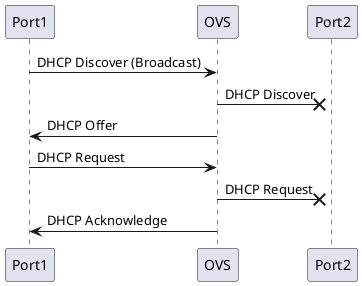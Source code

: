 @startuml

Port1 -> OVS : DHCP Discover (Broadcast)
OVS ->x Port2 : DHCP Discover
OVS -> Port1 : DHCP Offer
Port1 -> OVS : DHCP Request
OVS ->x Port2 : DHCP Request
OVS -> Port1 : DHCP Acknowledge

@enduml

